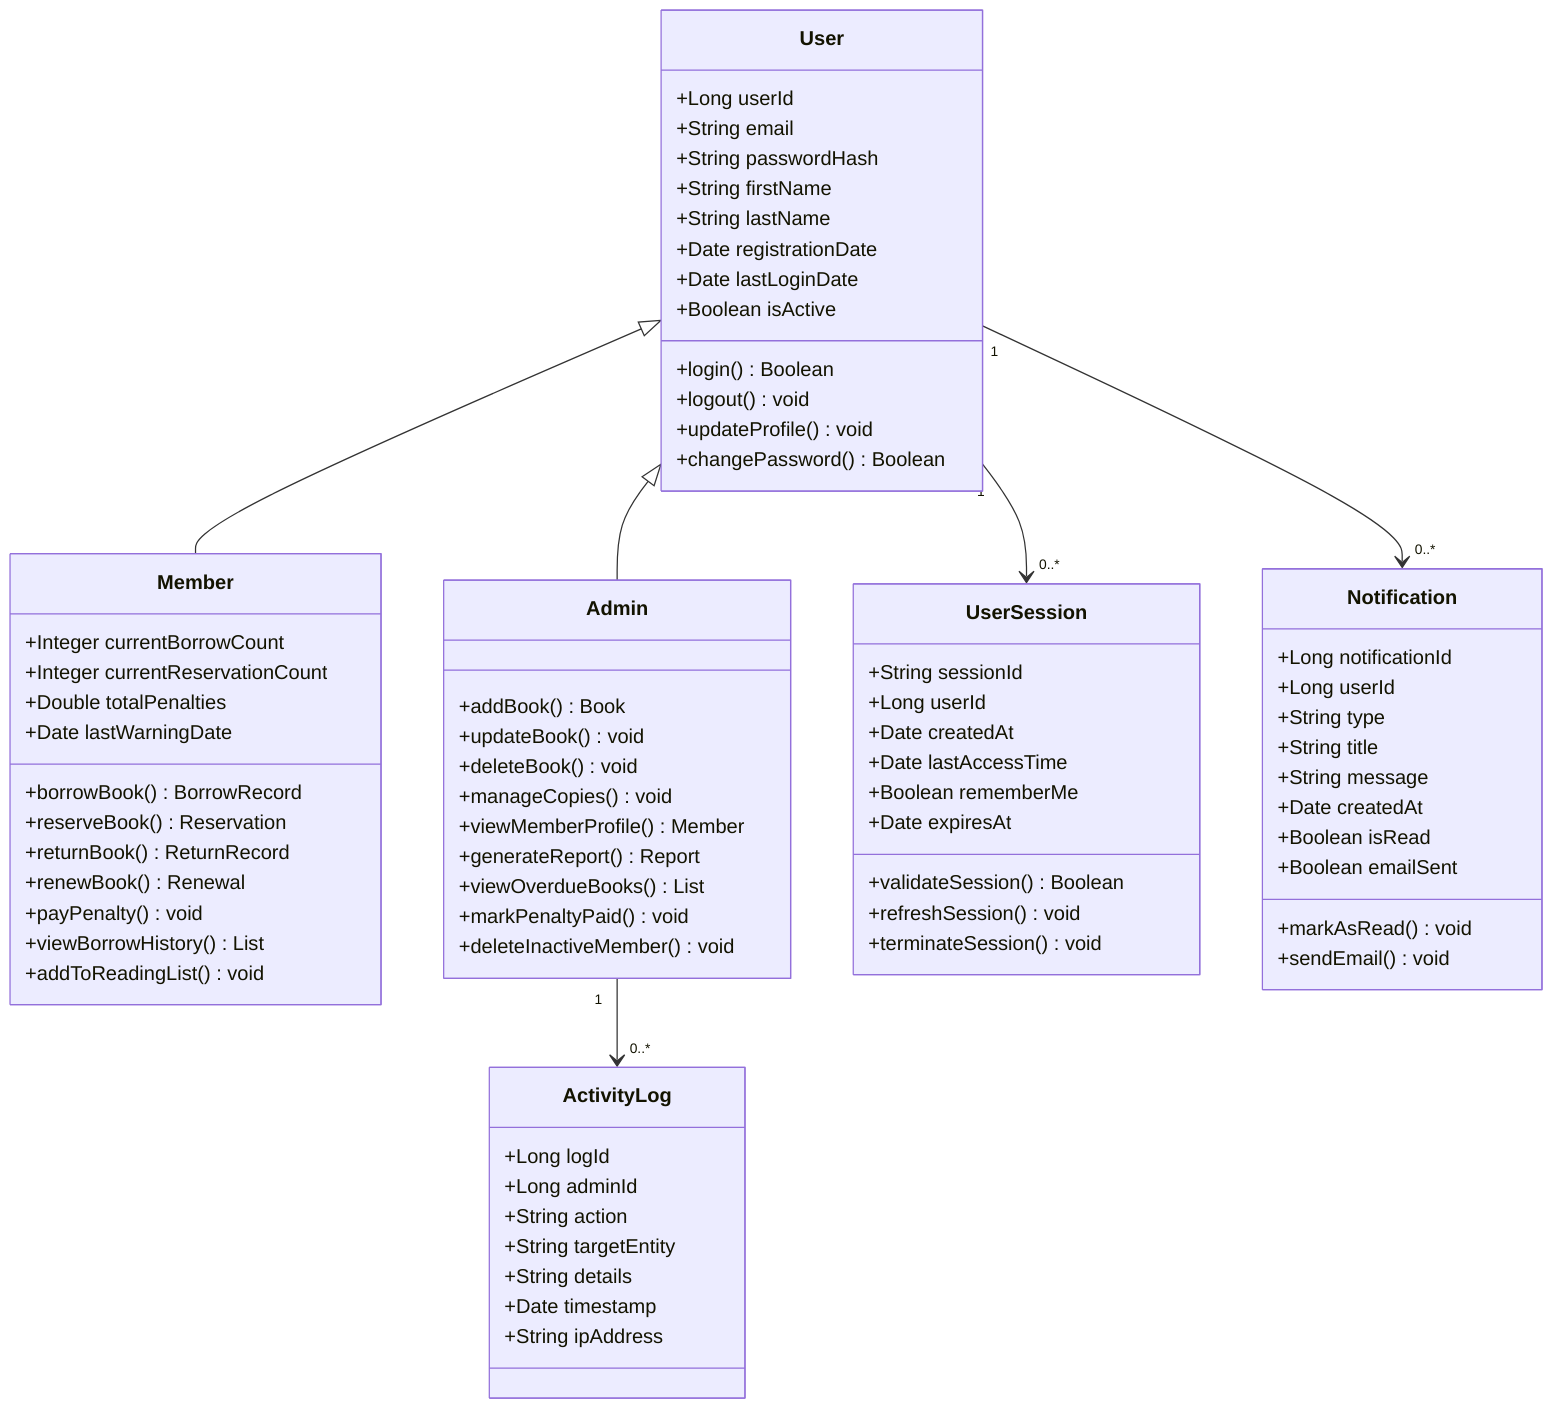 classDiagram
    class User {
        +Long userId
        +String email
        +String passwordHash
        +String firstName
        +String lastName
        +Date registrationDate
        +Date lastLoginDate
        +Boolean isActive
        +login() Boolean
        +logout() void
        +updateProfile() void
        +changePassword() Boolean
    }
    
    class Member {
        +Integer currentBorrowCount
        +Integer currentReservationCount
        +Double totalPenalties
        +Date lastWarningDate
        +borrowBook() BorrowRecord
        +reserveBook() Reservation
        +returnBook() ReturnRecord
        +renewBook() Renewal
        +payPenalty() void
        +viewBorrowHistory() List
        +addToReadingList() void
    }
    
    class Admin {
        +addBook() Book
        +updateBook() void
        +deleteBook() void
        +manageCopies() void
        +viewMemberProfile() Member
        +generateReport() Report
        +viewOverdueBooks() List
        +markPenaltyPaid() void
        +deleteInactiveMember() void
    }
    
    class UserSession {
        +String sessionId
        +Long userId
        +Date createdAt
        +Date lastAccessTime
        +Boolean rememberMe
        +Date expiresAt
        +validateSession() Boolean
        +refreshSession() void
        +terminateSession() void
    }
    
    class Notification {
        +Long notificationId
        +Long userId
        +String type
        +String title
        +String message
        +Date createdAt
        +Boolean isRead
        +Boolean emailSent
        +markAsRead() void
        +sendEmail() void
    }
    
    class ActivityLog {
        +Long logId
        +Long adminId
        +String action
        +String targetEntity
        +String details
        +Date timestamp
        +String ipAddress
    }
    
    User <|-- Member
    User <|-- Admin
    User "1" --> "0..*" UserSession
    User "1" --> "0..*" Notification
    Admin "1" --> "0..*" ActivityLog